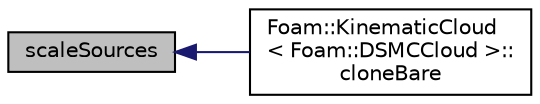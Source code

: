 digraph "scaleSources"
{
  bgcolor="transparent";
  edge [fontname="Helvetica",fontsize="10",labelfontname="Helvetica",labelfontsize="10"];
  node [fontname="Helvetica",fontsize="10",shape=record];
  rankdir="LR";
  Node1 [label="scaleSources",height=0.2,width=0.4,color="black", fillcolor="grey75", style="filled", fontcolor="black"];
  Node1 -> Node2 [dir="back",color="midnightblue",fontsize="10",style="solid",fontname="Helvetica"];
  Node2 [label="Foam::KinematicCloud\l\< Foam::DSMCCloud \>::\lcloneBare",height=0.2,width=0.4,color="black",URL="$a01234.html#aea3a1f8b31395de01b43cb27de2d39eb",tooltip="Construct and return bare clone based on (this) with new name. "];
}

